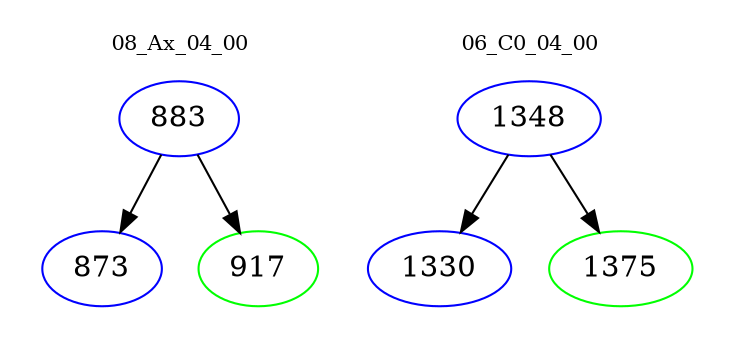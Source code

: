 digraph{
subgraph cluster_0 {
color = white
label = "08_Ax_04_00";
fontsize=10;
T0_883 [label="883", color="blue"]
T0_883 -> T0_873 [color="black"]
T0_873 [label="873", color="blue"]
T0_883 -> T0_917 [color="black"]
T0_917 [label="917", color="green"]
}
subgraph cluster_1 {
color = white
label = "06_C0_04_00";
fontsize=10;
T1_1348 [label="1348", color="blue"]
T1_1348 -> T1_1330 [color="black"]
T1_1330 [label="1330", color="blue"]
T1_1348 -> T1_1375 [color="black"]
T1_1375 [label="1375", color="green"]
}
}
